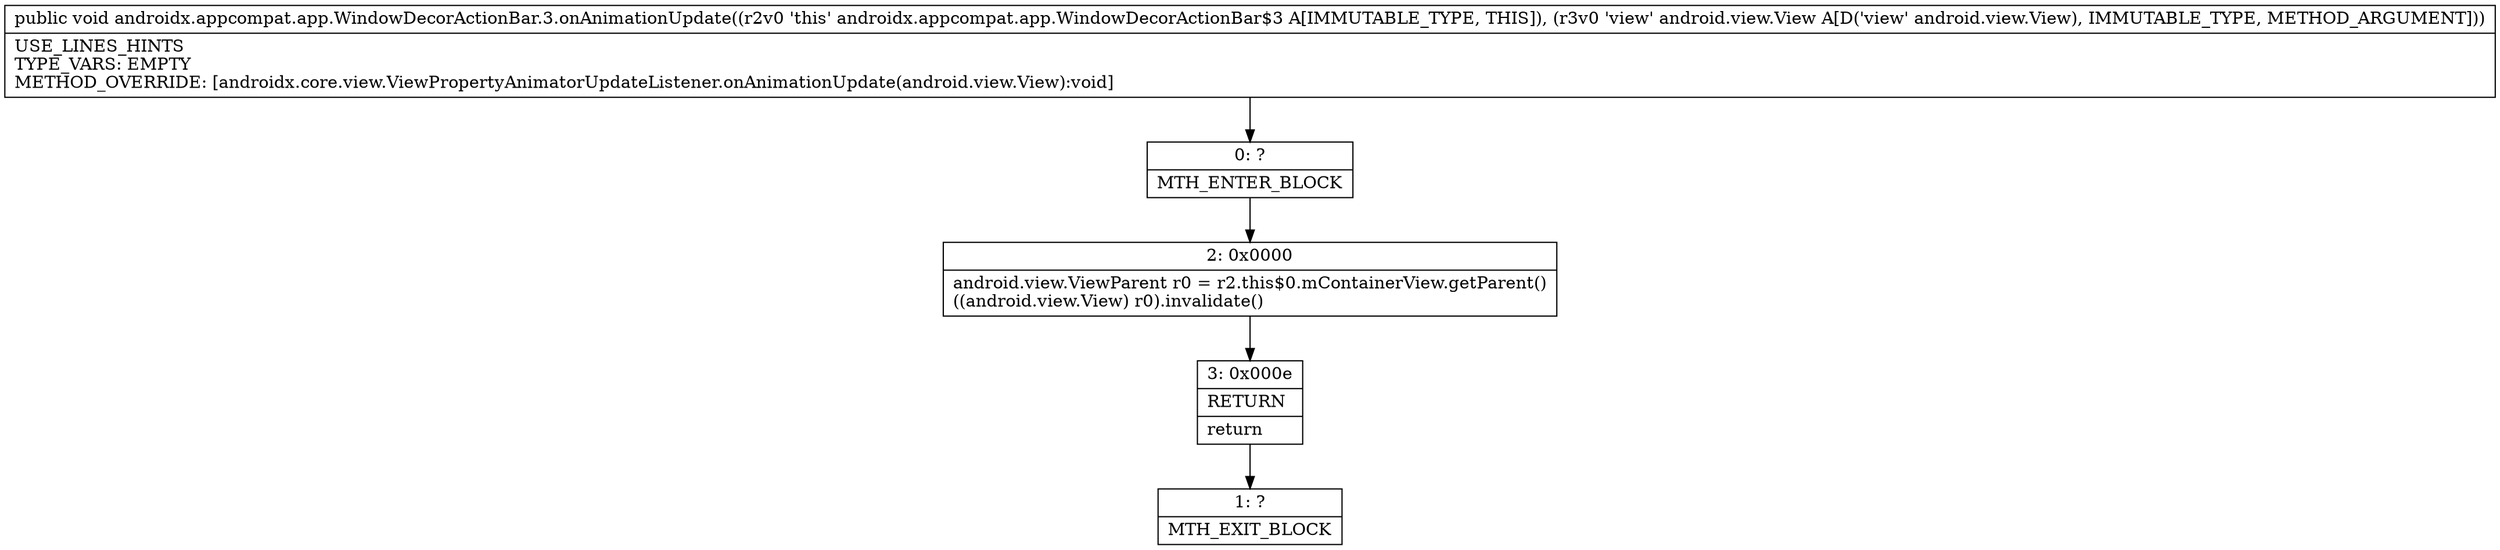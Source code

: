 digraph "CFG forandroidx.appcompat.app.WindowDecorActionBar.3.onAnimationUpdate(Landroid\/view\/View;)V" {
Node_0 [shape=record,label="{0\:\ ?|MTH_ENTER_BLOCK\l}"];
Node_2 [shape=record,label="{2\:\ 0x0000|android.view.ViewParent r0 = r2.this$0.mContainerView.getParent()\l((android.view.View) r0).invalidate()\l}"];
Node_3 [shape=record,label="{3\:\ 0x000e|RETURN\l|return\l}"];
Node_1 [shape=record,label="{1\:\ ?|MTH_EXIT_BLOCK\l}"];
MethodNode[shape=record,label="{public void androidx.appcompat.app.WindowDecorActionBar.3.onAnimationUpdate((r2v0 'this' androidx.appcompat.app.WindowDecorActionBar$3 A[IMMUTABLE_TYPE, THIS]), (r3v0 'view' android.view.View A[D('view' android.view.View), IMMUTABLE_TYPE, METHOD_ARGUMENT]))  | USE_LINES_HINTS\lTYPE_VARS: EMPTY\lMETHOD_OVERRIDE: [androidx.core.view.ViewPropertyAnimatorUpdateListener.onAnimationUpdate(android.view.View):void]\l}"];
MethodNode -> Node_0;Node_0 -> Node_2;
Node_2 -> Node_3;
Node_3 -> Node_1;
}

